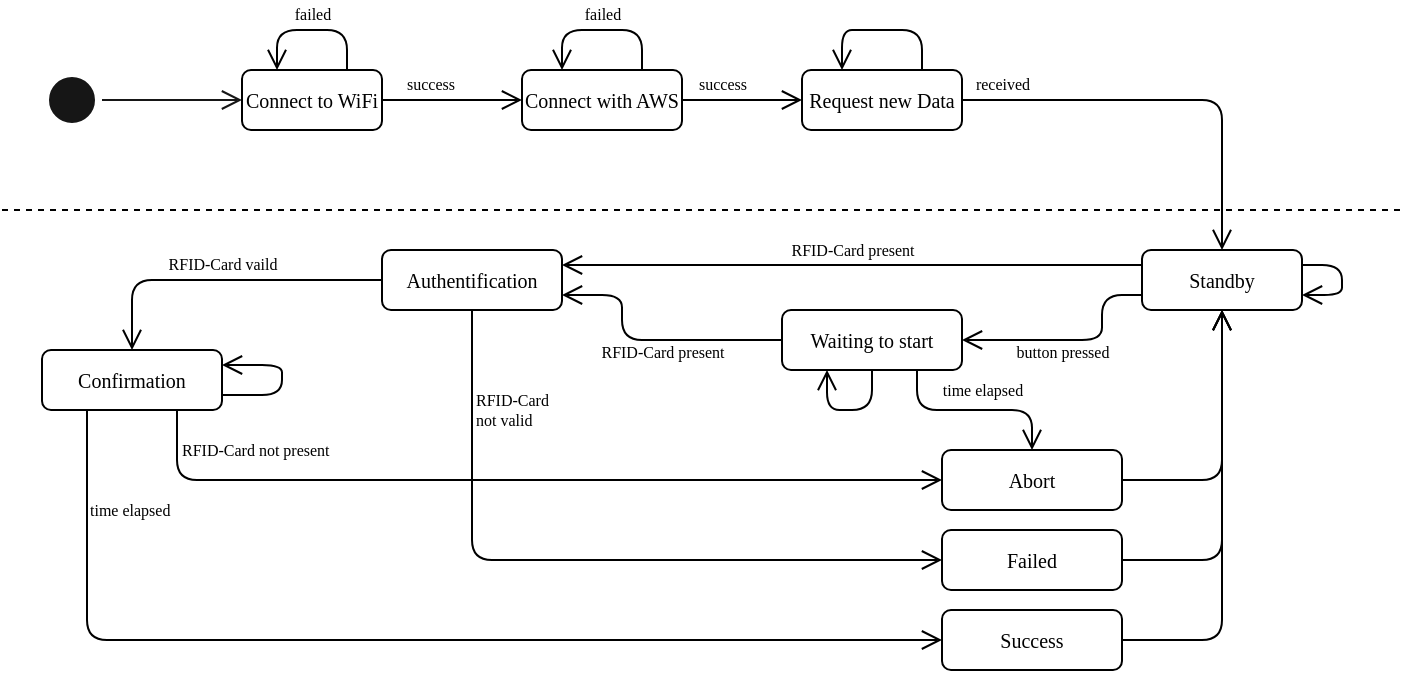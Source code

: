 <mxfile version="13.5.3" type="github">
  <diagram name="Page-1" id="0783ab3e-0a74-02c8-0abd-f7b4e66b4bec">
    <mxGraphModel dx="1188" dy="1531" grid="1" gridSize="10" guides="1" tooltips="1" connect="1" arrows="1" fold="1" page="1" pageScale="1" pageWidth="700" pageHeight="869" background="#ffffff" math="0" shadow="0" extFonts="IBM Plex Sans^https://fonts.googleapis.com/css?family=IBM+Plex+Sans|IBM Plex Mono^https://fonts.googleapis.com/css?family=IBM+Plex+Mono|Inter^https://fonts.googleapis.com/css?family=Inter">
      <root>
        <mxCell id="0" />
        <mxCell id="1" parent="0" />
        <mxCell id="UkPEANMkQvJuo5ozUItd-84" value="no" style="edgeStyle=orthogonalEdgeStyle;rounded=1;orthogonalLoop=1;jettySize=auto;html=1;startSize=8;endArrow=open;endFill=0;endSize=8;strokeColor=#000000;fontFamily=Helvetica;exitX=0;exitY=0.5;exitDx=0;exitDy=0;sketch=1;" parent="1" source="UkPEANMkQvJuo5ozUItd-82" edge="1">
          <mxGeometry x="-0.71" y="-53" relative="1" as="geometry">
            <Array as="points">
              <mxPoint x="-655" y="-90" />
              <mxPoint x="-655" y="-300" />
            </Array>
            <mxPoint as="offset" />
            <mxPoint x="-450" y="-299.971" as="targetPoint" />
          </mxGeometry>
        </mxCell>
        <mxCell id="UkPEANMkQvJuo5ozUItd-104" value="" style="edgeStyle=orthogonalEdgeStyle;html=1;verticalAlign=bottom;endArrow=open;endSize=8;strokeColor=#161616;fontFamily=Helvetica;sketch=1;" parent="1" source="UkPEANMkQvJuo5ozUItd-103" edge="1">
          <mxGeometry relative="1" as="geometry">
            <mxPoint x="-425" y="-750" as="targetPoint" />
            <Array as="points">
              <mxPoint x="-685" y="-5" />
              <mxPoint x="-685" y="-810" />
              <mxPoint x="-425" y="-810" />
            </Array>
          </mxGeometry>
        </mxCell>
        <mxCell id="bansYGRzLUZoKfR-e7xB-3" value="" style="ellipse;html=1;shape=startState;fillColor=#161616;strokeColor=#161616;" vertex="1" parent="1">
          <mxGeometry x="20" y="-830" width="30" height="30" as="geometry" />
        </mxCell>
        <mxCell id="bansYGRzLUZoKfR-e7xB-4" value="" style="edgeStyle=orthogonalEdgeStyle;html=1;verticalAlign=bottom;endArrow=open;endSize=8;strokeColor=#161616;startSize=8;jumpStyle=none;curved=1;" edge="1" source="bansYGRzLUZoKfR-e7xB-3" parent="1" target="bansYGRzLUZoKfR-e7xB-5">
          <mxGeometry relative="1" as="geometry">
            <mxPoint x="110" y="-815" as="targetPoint" />
          </mxGeometry>
        </mxCell>
        <mxCell id="bansYGRzLUZoKfR-e7xB-8" value="&lt;font style=&quot;font-size: 8px&quot;&gt;success&lt;/font&gt;" style="edgeStyle=orthogonalEdgeStyle;curved=1;sketch=0;jumpStyle=none;orthogonalLoop=1;jettySize=auto;html=1;entryX=0;entryY=0.5;entryDx=0;entryDy=0;startArrow=none;startFill=0;startSize=8;endArrow=open;endFill=0;endSize=8;targetPerimeterSpacing=0;fontFamily=Verdana;fontSize=10;labelPosition=center;verticalLabelPosition=top;align=center;verticalAlign=bottom;" edge="1" parent="1" source="bansYGRzLUZoKfR-e7xB-5" target="bansYGRzLUZoKfR-e7xB-7">
          <mxGeometry x="-0.333" relative="1" as="geometry">
            <mxPoint as="offset" />
          </mxGeometry>
        </mxCell>
        <mxCell id="bansYGRzLUZoKfR-e7xB-5" value="&lt;span style=&quot;line-height: 100%&quot;&gt;Connect to WiFi&lt;/span&gt;" style="rounded=1;verticalAlign=middle;labelPosition=center;verticalLabelPosition=middle;align=center;labelBorderColor=none;whiteSpace=wrap;fontFamily=Verdana;html=1;fontSize=10;fillColor=none;" vertex="1" parent="1">
          <mxGeometry x="120" y="-830" width="70" height="30" as="geometry" />
        </mxCell>
        <mxCell id="bansYGRzLUZoKfR-e7xB-6" value="&lt;font style=&quot;font-size: 8px&quot;&gt;failed&lt;/font&gt;" style="orthogonalLoop=1;jettySize=auto;html=1;exitX=0.25;exitY=0;exitDx=0;exitDy=0;entryX=0.75;entryY=0;entryDx=0;entryDy=0;startArrow=open;startFill=0;endArrow=none;endFill=0;fontFamily=Verdana;fontSize=10;targetPerimeterSpacing=0;endSize=8;startSize=8;jumpStyle=none;sketch=0;rounded=1;labelPosition=center;verticalLabelPosition=top;align=center;verticalAlign=bottom;edgeStyle=orthogonalEdgeStyle;" edge="1" parent="1" source="bansYGRzLUZoKfR-e7xB-5" target="bansYGRzLUZoKfR-e7xB-5">
          <mxGeometry relative="1" as="geometry">
            <Array as="points">
              <mxPoint x="138" y="-850" />
              <mxPoint x="173" y="-850" />
            </Array>
          </mxGeometry>
        </mxCell>
        <mxCell id="bansYGRzLUZoKfR-e7xB-7" value="&lt;span style=&quot;line-height: 100%&quot;&gt;Connect with AWS&lt;/span&gt;" style="rounded=1;verticalAlign=middle;labelPosition=center;verticalLabelPosition=middle;align=center;labelBorderColor=none;whiteSpace=wrap;fontFamily=Verdana;html=1;fontSize=10;fillColor=none;" vertex="1" parent="1">
          <mxGeometry x="260" y="-830" width="80" height="30" as="geometry" />
        </mxCell>
        <mxCell id="bansYGRzLUZoKfR-e7xB-9" value="&lt;font style=&quot;font-size: 8px&quot;&gt;failed&lt;/font&gt;" style="orthogonalLoop=1;jettySize=auto;html=1;exitX=0.25;exitY=0;exitDx=0;exitDy=0;entryX=0.75;entryY=0;entryDx=0;entryDy=0;startArrow=open;startFill=0;endArrow=none;endFill=0;fontFamily=Verdana;fontSize=10;targetPerimeterSpacing=0;endSize=8;startSize=8;jumpStyle=none;sketch=0;rounded=1;labelPosition=center;verticalLabelPosition=top;align=center;verticalAlign=bottom;edgeStyle=orthogonalEdgeStyle;" edge="1" parent="1" source="bansYGRzLUZoKfR-e7xB-7" target="bansYGRzLUZoKfR-e7xB-7">
          <mxGeometry relative="1" as="geometry">
            <mxPoint x="262.5" y="-830" as="sourcePoint" />
            <mxPoint x="297.5" y="-830" as="targetPoint" />
            <Array as="points">
              <mxPoint x="280" y="-850" />
              <mxPoint x="320" y="-850" />
            </Array>
          </mxGeometry>
        </mxCell>
        <mxCell id="bansYGRzLUZoKfR-e7xB-14" value="received" style="edgeStyle=orthogonalEdgeStyle;rounded=1;sketch=0;jumpStyle=none;orthogonalLoop=1;jettySize=auto;html=1;startArrow=none;startFill=0;startSize=8;endArrow=open;endFill=0;endSize=8;targetPerimeterSpacing=0;strokeWidth=1;fontFamily=Verdana;fontSize=8;labelPosition=center;verticalLabelPosition=top;align=center;verticalAlign=bottom;entryX=0.5;entryY=0;entryDx=0;entryDy=0;" edge="1" parent="1" source="bansYGRzLUZoKfR-e7xB-10" target="bansYGRzLUZoKfR-e7xB-17">
          <mxGeometry x="-0.805" relative="1" as="geometry">
            <mxPoint x="640" y="-720" as="targetPoint" />
            <Array as="points">
              <mxPoint x="610" y="-815" />
            </Array>
            <mxPoint as="offset" />
          </mxGeometry>
        </mxCell>
        <mxCell id="bansYGRzLUZoKfR-e7xB-10" value="&lt;span style=&quot;line-height: 100%&quot;&gt;Request new Data&lt;/span&gt;" style="rounded=1;verticalAlign=middle;labelPosition=center;verticalLabelPosition=middle;align=center;labelBorderColor=none;whiteSpace=wrap;fontFamily=Verdana;html=1;fontSize=10;fillColor=none;" vertex="1" parent="1">
          <mxGeometry x="400" y="-830" width="80" height="30" as="geometry" />
        </mxCell>
        <mxCell id="bansYGRzLUZoKfR-e7xB-11" value="&lt;font style=&quot;font-size: 8px&quot;&gt;success&lt;/font&gt;" style="edgeStyle=orthogonalEdgeStyle;sketch=0;jumpStyle=none;orthogonalLoop=1;jettySize=auto;html=1;startArrow=none;startFill=0;startSize=8;endArrow=open;endFill=0;endSize=8;targetPerimeterSpacing=0;fontFamily=Verdana;fontSize=10;labelPosition=center;verticalLabelPosition=top;align=center;verticalAlign=bottom;exitX=1;exitY=0.5;exitDx=0;exitDy=0;rounded=1;" edge="1" parent="1" source="bansYGRzLUZoKfR-e7xB-7" target="bansYGRzLUZoKfR-e7xB-10">
          <mxGeometry x="-0.333" relative="1" as="geometry">
            <mxPoint x="330" y="-790" as="sourcePoint" />
            <mxPoint x="390" y="-790" as="targetPoint" />
            <mxPoint as="offset" />
          </mxGeometry>
        </mxCell>
        <mxCell id="bansYGRzLUZoKfR-e7xB-12" style="edgeStyle=orthogonalEdgeStyle;sketch=0;jumpStyle=none;orthogonalLoop=1;jettySize=auto;html=1;exitX=0.75;exitY=0;exitDx=0;exitDy=0;entryX=0.25;entryY=0;entryDx=0;entryDy=0;startArrow=none;startFill=0;startSize=8;endArrow=open;endFill=0;endSize=8;targetPerimeterSpacing=0;fontFamily=Verdana;fontSize=10;rounded=1;" edge="1" parent="1" source="bansYGRzLUZoKfR-e7xB-10" target="bansYGRzLUZoKfR-e7xB-10">
          <mxGeometry relative="1" as="geometry">
            <Array as="points">
              <mxPoint x="440" y="-850" />
              <mxPoint x="400" y="-850" />
            </Array>
          </mxGeometry>
        </mxCell>
        <mxCell id="bansYGRzLUZoKfR-e7xB-13" value="" style="endArrow=none;dashed=1;html=1;strokeWidth=1;fontFamily=Verdana;fontSize=10;" edge="1" parent="1">
          <mxGeometry width="50" height="50" relative="1" as="geometry">
            <mxPoint y="-760" as="sourcePoint" />
            <mxPoint x="700" y="-760" as="targetPoint" />
          </mxGeometry>
        </mxCell>
        <mxCell id="bansYGRzLUZoKfR-e7xB-22" value="RFID-Card present" style="edgeStyle=orthogonalEdgeStyle;rounded=1;sketch=0;jumpStyle=none;orthogonalLoop=1;jettySize=auto;html=1;entryX=1;entryY=0.25;entryDx=0;entryDy=0;startArrow=none;startFill=0;startSize=8;endArrow=open;endFill=0;endSize=8;targetPerimeterSpacing=0;strokeWidth=1;fontFamily=Verdana;fontSize=8;exitX=0;exitY=0.25;exitDx=0;exitDy=0;labelPosition=center;verticalLabelPosition=top;align=center;verticalAlign=bottom;" edge="1" parent="1" source="bansYGRzLUZoKfR-e7xB-17" target="bansYGRzLUZoKfR-e7xB-21">
          <mxGeometry relative="1" as="geometry" />
        </mxCell>
        <mxCell id="bansYGRzLUZoKfR-e7xB-24" value="button pressed" style="edgeStyle=orthogonalEdgeStyle;rounded=1;sketch=0;jumpStyle=none;orthogonalLoop=1;jettySize=auto;html=1;startArrow=none;startFill=0;startSize=8;endArrow=open;endFill=0;endSize=8;targetPerimeterSpacing=0;strokeColor=#000000;strokeWidth=1;fontFamily=Verdana;fontSize=8;exitX=0;exitY=0.75;exitDx=0;exitDy=0;entryX=1;entryY=0.5;entryDx=0;entryDy=0;labelPosition=center;verticalLabelPosition=bottom;align=center;verticalAlign=top;" edge="1" parent="1" source="bansYGRzLUZoKfR-e7xB-17" target="bansYGRzLUZoKfR-e7xB-23">
          <mxGeometry x="0.111" y="-5" relative="1" as="geometry">
            <Array as="points">
              <mxPoint x="550" y="-717" />
              <mxPoint x="550" y="-695" />
            </Array>
            <mxPoint as="offset" />
          </mxGeometry>
        </mxCell>
        <mxCell id="bansYGRzLUZoKfR-e7xB-26" style="edgeStyle=orthogonalEdgeStyle;rounded=1;sketch=0;jumpStyle=none;orthogonalLoop=1;jettySize=auto;html=1;startArrow=none;startFill=0;startSize=8;endArrow=open;endFill=0;endSize=8;targetPerimeterSpacing=0;strokeColor=#000000;strokeWidth=1;fontFamily=Verdana;fontSize=8;exitX=1;exitY=0.25;exitDx=0;exitDy=0;entryX=1;entryY=0.75;entryDx=0;entryDy=0;" edge="1" parent="1" source="bansYGRzLUZoKfR-e7xB-17" target="bansYGRzLUZoKfR-e7xB-17">
          <mxGeometry relative="1" as="geometry">
            <mxPoint x="660.0" y="-710" as="targetPoint" />
            <Array as="points">
              <mxPoint x="670" y="-733" />
              <mxPoint x="670" y="-717" />
            </Array>
          </mxGeometry>
        </mxCell>
        <mxCell id="bansYGRzLUZoKfR-e7xB-17" value="&lt;span style=&quot;line-height: 100%&quot;&gt;Standby&lt;/span&gt;" style="rounded=1;verticalAlign=middle;labelPosition=center;verticalLabelPosition=middle;align=center;labelBorderColor=none;whiteSpace=wrap;fontFamily=Verdana;html=1;fontSize=10;fillColor=none;" vertex="1" parent="1">
          <mxGeometry x="570" y="-740" width="80" height="30" as="geometry" />
        </mxCell>
        <mxCell id="bansYGRzLUZoKfR-e7xB-30" value="RFID-Card vaild" style="edgeStyle=orthogonalEdgeStyle;rounded=1;sketch=0;jumpStyle=none;orthogonalLoop=1;jettySize=auto;html=1;startArrow=none;startFill=0;startSize=8;endArrow=open;endFill=0;endSize=8;targetPerimeterSpacing=0;strokeColor=#000000;strokeWidth=1;fontFamily=Verdana;fontSize=8;labelPosition=center;verticalLabelPosition=top;align=center;verticalAlign=bottom;entryX=0.5;entryY=0;entryDx=0;entryDy=0;" edge="1" parent="1" source="bansYGRzLUZoKfR-e7xB-21" target="bansYGRzLUZoKfR-e7xB-29">
          <mxGeometry relative="1" as="geometry">
            <Array as="points">
              <mxPoint x="65" y="-725" />
            </Array>
          </mxGeometry>
        </mxCell>
        <mxCell id="bansYGRzLUZoKfR-e7xB-41" value="RFID-Card&lt;br&gt;not valid" style="edgeStyle=orthogonalEdgeStyle;rounded=1;sketch=0;jumpStyle=none;orthogonalLoop=1;jettySize=auto;html=1;entryX=0;entryY=0.5;entryDx=0;entryDy=0;startArrow=none;startFill=0;startSize=8;endArrow=open;endFill=0;endSize=8;targetPerimeterSpacing=0;strokeColor=#000000;strokeWidth=1;fontFamily=Verdana;fontSize=8;labelPosition=right;verticalLabelPosition=middle;align=left;verticalAlign=middle;exitX=0.5;exitY=1;exitDx=0;exitDy=0;" edge="1" parent="1" source="bansYGRzLUZoKfR-e7xB-21" target="bansYGRzLUZoKfR-e7xB-35">
          <mxGeometry x="-0.722" relative="1" as="geometry">
            <Array as="points">
              <mxPoint x="235" y="-585" />
            </Array>
            <mxPoint as="offset" />
          </mxGeometry>
        </mxCell>
        <mxCell id="bansYGRzLUZoKfR-e7xB-21" value="&lt;span style=&quot;line-height: 100%&quot;&gt;Authentification&lt;/span&gt;" style="rounded=1;verticalAlign=middle;labelPosition=center;verticalLabelPosition=middle;align=center;labelBorderColor=none;whiteSpace=wrap;fontFamily=Verdana;html=1;fontSize=10;fillColor=none;" vertex="1" parent="1">
          <mxGeometry x="190" y="-740" width="90" height="30" as="geometry" />
        </mxCell>
        <mxCell id="bansYGRzLUZoKfR-e7xB-25" value="RFID-Card present" style="rounded=1;sketch=0;jumpStyle=none;orthogonalLoop=1;jettySize=auto;html=1;entryX=1;entryY=0.75;entryDx=0;entryDy=0;startArrow=none;startFill=0;startSize=8;endArrow=open;endFill=0;endSize=8;targetPerimeterSpacing=0;strokeColor=#000000;strokeWidth=1;fontFamily=Verdana;fontSize=8;exitX=0;exitY=0.5;exitDx=0;exitDy=0;labelPosition=center;verticalLabelPosition=bottom;align=center;verticalAlign=top;edgeStyle=orthogonalEdgeStyle;" edge="1" parent="1" source="bansYGRzLUZoKfR-e7xB-23" target="bansYGRzLUZoKfR-e7xB-21">
          <mxGeometry x="-0.094" y="-5" relative="1" as="geometry">
            <Array as="points">
              <mxPoint x="310" y="-695" />
              <mxPoint x="310" y="-717" />
            </Array>
            <mxPoint as="offset" />
          </mxGeometry>
        </mxCell>
        <mxCell id="bansYGRzLUZoKfR-e7xB-34" value="time elapsed" style="edgeStyle=orthogonalEdgeStyle;rounded=1;sketch=0;jumpStyle=none;orthogonalLoop=1;jettySize=auto;html=1;exitX=0.75;exitY=1;exitDx=0;exitDy=0;startArrow=none;startFill=0;startSize=8;endArrow=open;endFill=0;endSize=8;targetPerimeterSpacing=0;strokeColor=#000000;strokeWidth=1;fontFamily=Verdana;fontSize=8;" edge="1" parent="1" source="bansYGRzLUZoKfR-e7xB-23" target="bansYGRzLUZoKfR-e7xB-33">
          <mxGeometry x="0.077" y="10" relative="1" as="geometry">
            <mxPoint as="offset" />
          </mxGeometry>
        </mxCell>
        <mxCell id="bansYGRzLUZoKfR-e7xB-23" value="&lt;span style=&quot;line-height: 100%&quot;&gt;Waiting to start&lt;/span&gt;" style="rounded=1;verticalAlign=middle;labelPosition=center;verticalLabelPosition=middle;align=center;labelBorderColor=none;whiteSpace=wrap;fontFamily=Verdana;html=1;fontSize=10;fillColor=none;" vertex="1" parent="1">
          <mxGeometry x="390" y="-710" width="90" height="30" as="geometry" />
        </mxCell>
        <mxCell id="bansYGRzLUZoKfR-e7xB-27" style="edgeStyle=orthogonalEdgeStyle;rounded=1;sketch=0;jumpStyle=none;orthogonalLoop=1;jettySize=auto;html=1;entryX=0.25;entryY=1;entryDx=0;entryDy=0;startArrow=none;startFill=0;startSize=8;endArrow=open;endFill=0;endSize=8;targetPerimeterSpacing=0;strokeColor=#000000;strokeWidth=1;fontFamily=Verdana;fontSize=8;exitX=0.5;exitY=1;exitDx=0;exitDy=0;" edge="1" parent="1" source="bansYGRzLUZoKfR-e7xB-23" target="bansYGRzLUZoKfR-e7xB-23">
          <mxGeometry relative="1" as="geometry">
            <Array as="points">
              <mxPoint x="435" y="-660" />
              <mxPoint x="413" y="-660" />
            </Array>
          </mxGeometry>
        </mxCell>
        <mxCell id="bansYGRzLUZoKfR-e7xB-40" value="RFID-Card not present" style="edgeStyle=orthogonalEdgeStyle;rounded=1;sketch=0;jumpStyle=none;orthogonalLoop=1;jettySize=auto;html=1;exitX=0.75;exitY=1;exitDx=0;exitDy=0;entryX=0;entryY=0.5;entryDx=0;entryDy=0;startArrow=none;startFill=0;startSize=8;endArrow=open;endFill=0;endSize=8;targetPerimeterSpacing=0;strokeColor=#000000;strokeWidth=1;fontFamily=Verdana;fontSize=8;labelPosition=right;verticalLabelPosition=middle;align=left;verticalAlign=middle;" edge="1" parent="1" source="bansYGRzLUZoKfR-e7xB-29" target="bansYGRzLUZoKfR-e7xB-33">
          <mxGeometry x="-0.904" relative="1" as="geometry">
            <mxPoint as="offset" />
          </mxGeometry>
        </mxCell>
        <mxCell id="bansYGRzLUZoKfR-e7xB-42" value="time elapsed" style="edgeStyle=orthogonalEdgeStyle;rounded=1;sketch=0;jumpStyle=none;orthogonalLoop=1;jettySize=auto;html=1;exitX=0.25;exitY=1;exitDx=0;exitDy=0;entryX=0;entryY=0.5;entryDx=0;entryDy=0;startArrow=none;startFill=0;startSize=8;endArrow=open;endFill=0;endSize=8;targetPerimeterSpacing=0;strokeColor=#000000;strokeWidth=1;fontFamily=Verdana;fontSize=8;labelPosition=right;verticalLabelPosition=middle;align=left;verticalAlign=middle;" edge="1" parent="1" source="bansYGRzLUZoKfR-e7xB-29" target="bansYGRzLUZoKfR-e7xB-36">
          <mxGeometry x="-0.816" relative="1" as="geometry">
            <mxPoint as="offset" />
          </mxGeometry>
        </mxCell>
        <mxCell id="bansYGRzLUZoKfR-e7xB-29" value="&lt;span style=&quot;line-height: 100%&quot;&gt;Confirmation&lt;/span&gt;" style="rounded=1;verticalAlign=middle;labelPosition=center;verticalLabelPosition=middle;align=center;labelBorderColor=none;whiteSpace=wrap;fontFamily=Verdana;html=1;fontSize=10;fillColor=none;" vertex="1" parent="1">
          <mxGeometry x="20" y="-690" width="90" height="30" as="geometry" />
        </mxCell>
        <mxCell id="bansYGRzLUZoKfR-e7xB-32" style="edgeStyle=orthogonalEdgeStyle;rounded=1;sketch=0;jumpStyle=none;orthogonalLoop=1;jettySize=auto;html=1;exitX=1;exitY=0.75;exitDx=0;exitDy=0;entryX=1;entryY=0.25;entryDx=0;entryDy=0;startArrow=none;startFill=0;startSize=8;endArrow=open;endFill=0;endSize=8;targetPerimeterSpacing=0;strokeColor=#000000;strokeWidth=1;fontFamily=Verdana;fontSize=8;" edge="1" parent="1" source="bansYGRzLUZoKfR-e7xB-29" target="bansYGRzLUZoKfR-e7xB-29">
          <mxGeometry relative="1" as="geometry">
            <Array as="points">
              <mxPoint x="140" y="-667" />
              <mxPoint x="140" y="-683" />
            </Array>
          </mxGeometry>
        </mxCell>
        <mxCell id="bansYGRzLUZoKfR-e7xB-37" style="edgeStyle=orthogonalEdgeStyle;rounded=1;sketch=0;jumpStyle=none;orthogonalLoop=1;jettySize=auto;html=1;entryX=0.5;entryY=1;entryDx=0;entryDy=0;startArrow=none;startFill=0;startSize=8;endArrow=open;endFill=0;endSize=8;targetPerimeterSpacing=0;strokeColor=#000000;strokeWidth=1;fontFamily=Verdana;fontSize=8;" edge="1" parent="1" source="bansYGRzLUZoKfR-e7xB-33" target="bansYGRzLUZoKfR-e7xB-17">
          <mxGeometry relative="1" as="geometry" />
        </mxCell>
        <mxCell id="bansYGRzLUZoKfR-e7xB-33" value="&lt;span style=&quot;line-height: 100%&quot;&gt;Abort&lt;/span&gt;" style="rounded=1;verticalAlign=middle;labelPosition=center;verticalLabelPosition=middle;align=center;labelBorderColor=none;whiteSpace=wrap;fontFamily=Verdana;html=1;fontSize=10;fillColor=none;" vertex="1" parent="1">
          <mxGeometry x="470" y="-640" width="90" height="30" as="geometry" />
        </mxCell>
        <mxCell id="bansYGRzLUZoKfR-e7xB-38" style="edgeStyle=orthogonalEdgeStyle;rounded=1;sketch=0;jumpStyle=none;orthogonalLoop=1;jettySize=auto;html=1;entryX=0.5;entryY=1;entryDx=0;entryDy=0;startArrow=none;startFill=0;startSize=8;endArrow=open;endFill=0;endSize=8;targetPerimeterSpacing=0;strokeColor=#000000;strokeWidth=1;fontFamily=Verdana;fontSize=8;" edge="1" parent="1" source="bansYGRzLUZoKfR-e7xB-35" target="bansYGRzLUZoKfR-e7xB-17">
          <mxGeometry relative="1" as="geometry" />
        </mxCell>
        <mxCell id="bansYGRzLUZoKfR-e7xB-35" value="&lt;span style=&quot;line-height: 100%&quot;&gt;Failed&lt;/span&gt;" style="rounded=1;verticalAlign=middle;labelPosition=center;verticalLabelPosition=middle;align=center;labelBorderColor=none;whiteSpace=wrap;fontFamily=Verdana;html=1;fontSize=10;fillColor=none;" vertex="1" parent="1">
          <mxGeometry x="470" y="-600" width="90" height="30" as="geometry" />
        </mxCell>
        <mxCell id="bansYGRzLUZoKfR-e7xB-39" style="edgeStyle=orthogonalEdgeStyle;rounded=1;sketch=0;jumpStyle=none;orthogonalLoop=1;jettySize=auto;html=1;startArrow=none;startFill=0;startSize=8;endArrow=open;endFill=0;endSize=8;targetPerimeterSpacing=0;strokeColor=#000000;strokeWidth=1;fontFamily=Verdana;fontSize=8;" edge="1" parent="1" source="bansYGRzLUZoKfR-e7xB-36" target="bansYGRzLUZoKfR-e7xB-17">
          <mxGeometry relative="1" as="geometry" />
        </mxCell>
        <mxCell id="bansYGRzLUZoKfR-e7xB-36" value="&lt;span style=&quot;line-height: 100%&quot;&gt;Success&lt;/span&gt;" style="rounded=1;verticalAlign=middle;labelPosition=center;verticalLabelPosition=middle;align=center;labelBorderColor=none;whiteSpace=wrap;fontFamily=Verdana;html=1;fontSize=10;fillColor=none;" vertex="1" parent="1">
          <mxGeometry x="470" y="-560" width="90" height="30" as="geometry" />
        </mxCell>
      </root>
    </mxGraphModel>
  </diagram>
</mxfile>
